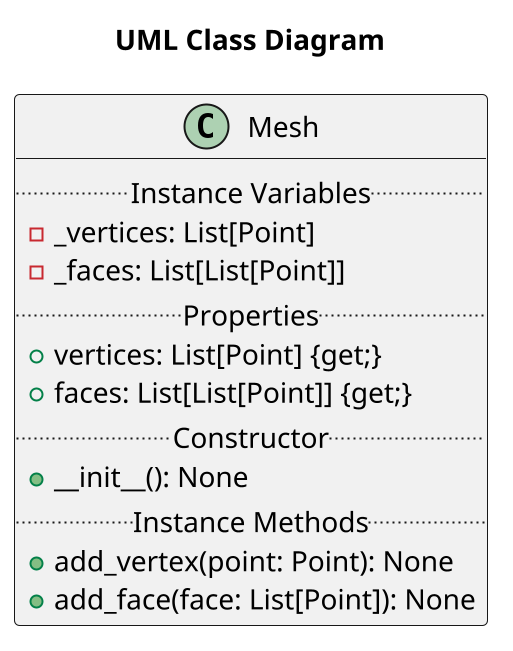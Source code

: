 @startuml Mesh
scale 2
title "UML Class Diagram"

class Mesh {
    .. Instance Variables ..
    - _vertices: List[Point]
    - _faces: List[List[Point]]
    .. Properties ..
    + vertices: List[Point] {get;}
    + faces: List[List[Point]] {get;}
    .. Constructor ..
    + __init__(): None
    .. Instance Methods ..
    + add_vertex(point: Point): None
    + add_face(face: List[Point]): None
}
@enduml
